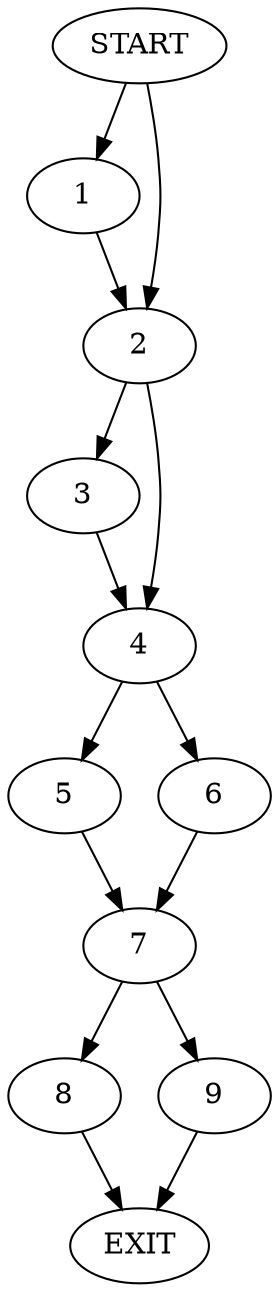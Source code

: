 digraph { 
0 [label="START"];
1;
2;
3;
4;
5;
6;
7;
8;
9;
10[label="EXIT"];
0 -> 2;
0 -> 1;
1 -> 2;
2 -> 4;
2 -> 3;
3 -> 4;
4 -> 5;
4 -> 6;
5 -> 7;
6 -> 7;
7 -> 8;
7 -> 9;
8 -> 10;
9 -> 10;
}